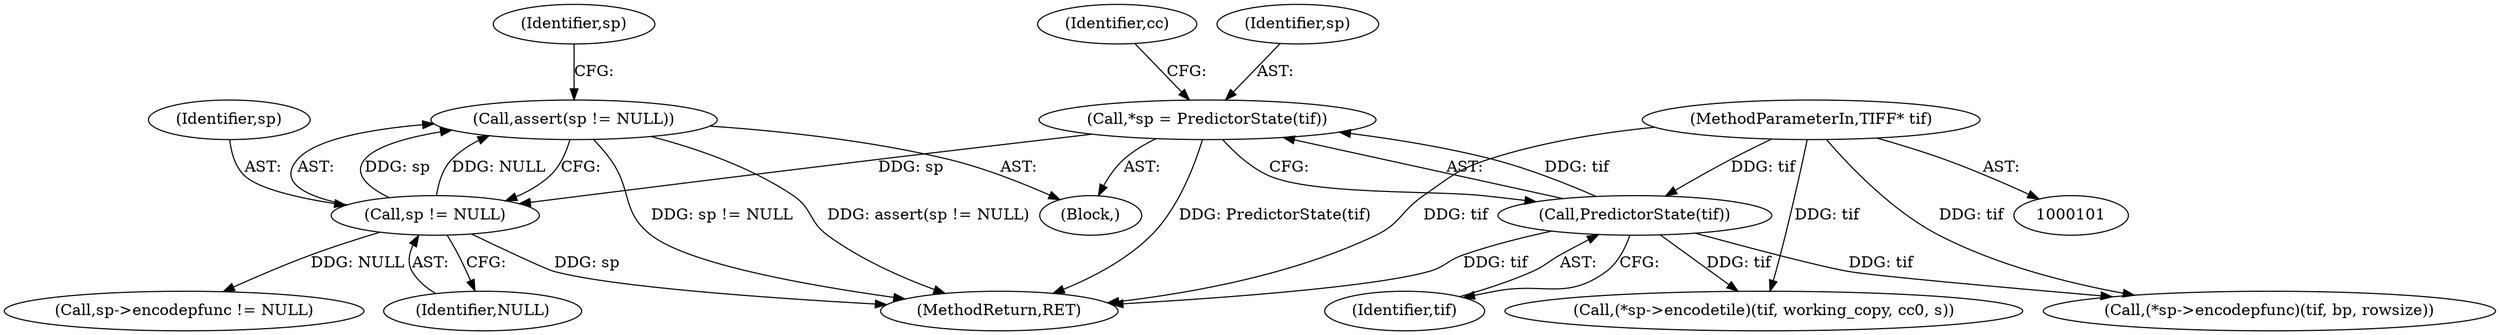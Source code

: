 digraph "0_libtiff_6a984bf7905c6621281588431f384e79d11a2e33@API" {
"1000124" [label="(Call,assert(sp != NULL))"];
"1000125" [label="(Call,sp != NULL)"];
"1000112" [label="(Call,*sp = PredictorState(tif))"];
"1000114" [label="(Call,PredictorState(tif))"];
"1000102" [label="(MethodParameterIn,TIFF* tif)"];
"1000127" [label="(Identifier,NULL)"];
"1000211" [label="(Call,(*sp->encodetile)(tif, working_copy, cc0, s))"];
"1000125" [label="(Call,sp != NULL)"];
"1000113" [label="(Identifier,sp)"];
"1000102" [label="(MethodParameterIn,TIFF* tif)"];
"1000131" [label="(Identifier,sp)"];
"1000199" [label="(Call,(*sp->encodepfunc)(tif, bp, rowsize))"];
"1000112" [label="(Call,*sp = PredictorState(tif))"];
"1000220" [label="(MethodReturn,RET)"];
"1000129" [label="(Call,sp->encodepfunc != NULL)"];
"1000124" [label="(Call,assert(sp != NULL))"];
"1000115" [label="(Identifier,tif)"];
"1000119" [label="(Identifier,cc)"];
"1000114" [label="(Call,PredictorState(tif))"];
"1000126" [label="(Identifier,sp)"];
"1000106" [label="(Block,)"];
"1000124" -> "1000106"  [label="AST: "];
"1000124" -> "1000125"  [label="CFG: "];
"1000125" -> "1000124"  [label="AST: "];
"1000131" -> "1000124"  [label="CFG: "];
"1000124" -> "1000220"  [label="DDG: sp != NULL"];
"1000124" -> "1000220"  [label="DDG: assert(sp != NULL)"];
"1000125" -> "1000124"  [label="DDG: sp"];
"1000125" -> "1000124"  [label="DDG: NULL"];
"1000125" -> "1000127"  [label="CFG: "];
"1000126" -> "1000125"  [label="AST: "];
"1000127" -> "1000125"  [label="AST: "];
"1000125" -> "1000220"  [label="DDG: sp"];
"1000112" -> "1000125"  [label="DDG: sp"];
"1000125" -> "1000129"  [label="DDG: NULL"];
"1000112" -> "1000106"  [label="AST: "];
"1000112" -> "1000114"  [label="CFG: "];
"1000113" -> "1000112"  [label="AST: "];
"1000114" -> "1000112"  [label="AST: "];
"1000119" -> "1000112"  [label="CFG: "];
"1000112" -> "1000220"  [label="DDG: PredictorState(tif)"];
"1000114" -> "1000112"  [label="DDG: tif"];
"1000114" -> "1000115"  [label="CFG: "];
"1000115" -> "1000114"  [label="AST: "];
"1000114" -> "1000220"  [label="DDG: tif"];
"1000102" -> "1000114"  [label="DDG: tif"];
"1000114" -> "1000199"  [label="DDG: tif"];
"1000114" -> "1000211"  [label="DDG: tif"];
"1000102" -> "1000101"  [label="AST: "];
"1000102" -> "1000220"  [label="DDG: tif"];
"1000102" -> "1000199"  [label="DDG: tif"];
"1000102" -> "1000211"  [label="DDG: tif"];
}
